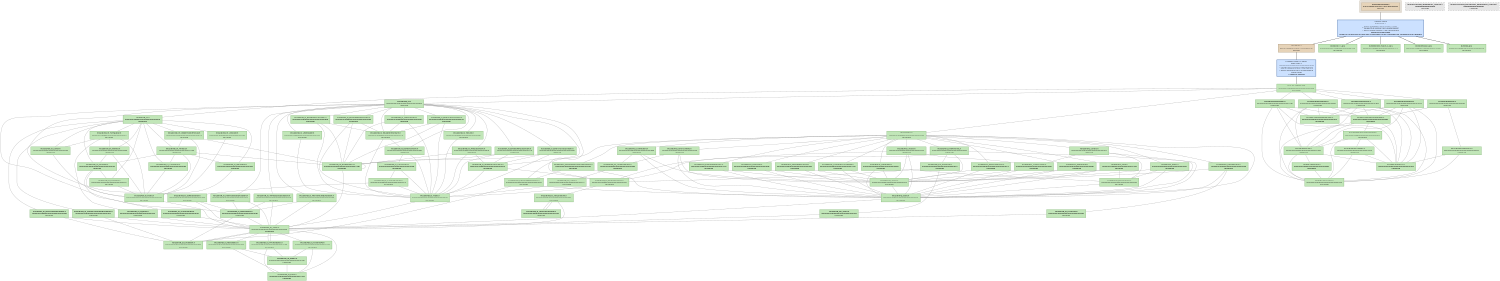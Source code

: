digraph iteleo {
   size = "10.000000,8.500000";
   concentrate = false;

   node [ shape = box, style = filled, color = "0.3 0.5 0.6", fillcolor = "0.3 0.2 0.9", fontname = "Monaco", fontsize = "9" ];
   n00001 [ label = "Development/iteleo\n848797ee9978005ac11881dcb58af40a\nMissing", color = "0.1 0.5 0.5", fillcolor = "0.1 0.2 0.9", peripheries = 3 ];
   n00002 [ label = "ppc/iteleo.o\nae2ffb1bd268c9cfdc519f969f6ee04e\nMissing", color = "0.1 0.5 0.5", fillcolor = "0.1 0.2 0.9" ];
   n00003 [ label = "Mac OS X/iteleo.cpp\n0000000042ba65060000000000003986\nUpToDate" ];
   n00004 [ label = "lib/libstdc++.a[C]\n0000000042b7ceda00000000002d44f8\nUpToDate" ];
   n00005 [ label = "lib/libteleolib_macos_x.a[C]\n0000000042ba65060000000000067418\nUpToDate" ];
   n00006 [ label = "lib/libceheap2.a[C]\n0000000042ba6501000000000079c5e0\nUpToDate" ];
   n00007 [ label = "lib/libidk.a[C]\n0000000042ba650200000000002b8c48\nUpToDate" ];
   n00008 [ label = "<postprocessing_dependency_collector>\nffffffffffffffffffffffffffffffff\nUnknown", color = "0.0 0.0 0.5", fillcolor = "0.0 0.0 0.9", style = "filled,dashed" ];
   n00009 [ label = "<postprocessing_permissions_dependency_collector>\nffffffffffffffffffffffffffffffff\nUnknown", color = "0.0 0.0 0.5", fillcolor = "0.0 0.0 0.9", style = "filled,dashed" ];
   n00010 [ label = "include/idk_io.h\n0000000042ba65000000000000000498\nUpToDate" ];
   n00011 [ label = "include/idk_th.h\n0000000042ba650000000000000003ac\nUpToDate" ];
   n00012 [ label = "include/eh2.h\n0000000042ba65000000000000000923\nUpToDate" ];
   n00013 [ label = "include/TeleoMioAin.h\n0000000042ba65060000000000001de6\nUpToDate" ];
   n00014 [ label = "include/TeleoMioDin.h\n0000000042ba65060000000000001035\nUpToDate" ];
   n00015 [ label = "include/TeleoMioPwm.h\n0000000042ba6506000000000000107b\nUpToDate" ];
   n00016 [ label = "include/TeleoMioDout.h\n0000000042ba65060000000000000aed\nUpToDate" ];
   n00017 [ label = "include/TeleoEasy.h\n0000000042ba65060000000000000886\nUpToDate" ];
   n00018 [ label = "include/idk_io_IByteInStream.h\n0000000042ba650000000000000004d5\nUpToDate" ];
   n00019 [ label = "include/idk_io_IByteOutStream.h\n0000000042ba6500000000000000054c\nUpToDate" ];
   n00020 [ label = "include/idk_io_RealByteInStream.h\n0000000042ba6500000000000000041d\nUpToDate" ];
   n00021 [ label = "include/idk_io_RealByteOutStream.h\n0000000042ba65000000000000000428\nUpToDate" ];
   n00022 [ label = "include/idk_io_ByteArrayInStream.h\n0000000042ba650000000000000007ff\nUpToDate" ];
   n00023 [ label = "include/idk_io_ByteArrayOutStream.h\n0000000042ba650000000000000006f8\nUpToDate" ];
   n00024 [ label = "include/idk_io_ByteBufferInStream.h\n0000000042ba65000000000000000d0d\nUpToDate" ];
   n00025 [ label = "include/idk_io_ByteBufferOutStream.h\n0000000042ba65000000000000000c1d\nUpToDate" ];
   n00026 [ label = "include/idk_io_ByteLoggingInStream.h\n0000000042ba65000000000000000580\nUpToDate" ];
   n00027 [ label = "include/idk_io_FileInStream.h\n0000000042ba65000000000000000f38\nUpToDate" ];
   n00028 [ label = "include/idk_io_FileOutStream.h\n0000000042ba65000000000000000ecd\nUpToDate" ];
   n00029 [ label = "include/idk_io_LineReader.h\n0000000042ba65000000000000000439\nUpToDate" ];
   n00030 [ label = "include/idk_io_FileUtil.h\n0000000042ba650000000000000005a7\nUpToDate" ];
   n00031 [ label = "include/idk_io_IOException.h\n0000000042ba650000000000000002ab\nUpToDate" ];
   n00032 [ label = "include/idk_io_EOFException.h\n0000000042ba650000000000000002b8\nUpToDate" ];
   n00033 [ label = "include/idk_io_InterruptedIOException.h\n0000000042ba65000000000000000303\nUpToDate" ];
   n00034 [ label = "include/idk_io_TimedoutIOException.h\n0000000042ba650000000000000002cd\nUpToDate" ];
   n00035 [ label = "include/idk_io_FileNotFoundException.h\n0000000042ba650000000000000002de\nUpToDate" ];
   n00036 [ label = "include/idk_th_ILockable.h\n0000000042ba65000000000000000421\nUpToDate" ];
   n00037 [ label = "include/idk_th_IRunnable.h\n0000000042ba65000000000000000324\nUpToDate" ];
   n00038 [ label = "include/idk_th_Lockable.h\n0000000042ba650000000000000006a2\nUpToDate" ];
   n00039 [ label = "include/idk_th_Locker.h\n0000000042ba6500000000000000058a\nUpToDate" ];
   n00040 [ label = "include/idk_th_Unlocker.h\n0000000042ba6500000000000000045b\nUpToDate" ];
   n00041 [ label = "include/idk_th_Monitor.h\n0000000042ba65000000000000000d8d\nUpToDate" ];
   n00042 [ label = "include/idk_th_Thread.h\n0000000042ba6500000000000000129e\nUpToDate" ];
   n00043 [ label = "include/idk_th_SinglePooledThread.h\n0000000042ba65000000000000000b15\nUpToDate" ];
   n00044 [ label = "include/idk_th_TMTQueue.h\n0000000042ba65000000000000000f27\nUpToDate" ];
   n00045 [ label = "include/idk_th_ThreadUtil.h\n0000000042ba650000000000000005bb\nUpToDate" ];
   n00046 [ label = "include/idk_th_InterruptedException.h\n0000000042ba6500000000000000038f\nUpToDate" ];
   n00047 [ label = "include/idk_th_MonitorTimedoutException.h\n0000000042ba65000000000000000307\nUpToDate" ];
   n00048 [ label = "include/eh2_Base.h\n0000000042ba65000000000000000586\nUpToDate" ];
   n00049 [ label = "include/eh2_Consts.h\n0000000042ba65000000000000000392\nUpToDate" ];
   n00050 [ label = "include/eh2_Event.h\n0000000042ba65000000000000003f4a\nUpToDate" ];
   n00051 [ label = "include/eh2_EventCollection.h\n0000000042ba6500000000000000061d\nUpToDate" ];
   n00052 [ label = "include/eh2_EventHeap.h\n0000000042ba65000000000000003fb1\nUpToDate" ];
   n00053 [ label = "include/eh2_Connection.h\n0000000042ba65000000000000000f4e\nUpToDate" ];
   n00054 [ label = "include/eh2_EventHeapFactory.h\n0000000042ba65000000000000001784\nUpToDate" ];
   n00055 [ label = "include/eh2_EventHeapException.h\n0000000042ba650000000000000002e4\nUpToDate" ];
   n00056 [ label = "include/eh2_EventHeapProtocolException.h\n0000000042ba650000000000000003a6\nUpToDate" ];
   n00057 [ label = "include/eh2_EventRegistration.h\n0000000042ba65000000000000000a06\nUpToDate" ];
   n00058 [ label = "include/eh2_ConnectErrorHandler.h\n0000000042ba65000000000000001056\nUpToDate" ];
   n00059 [ label = "include/eh2_ErrorContext.h\n0000000042ba6500000000000000065b\nUpToDate" ];
   n00060 [ label = "include/eh2_EventToXML.h\n0000000042ba6500000000000000075f\nUpToDate" ];
   n00061 [ label = "include/eh2_Field.h\n0000000042ba65000000000000001cfd\nUpToDate" ];
   n00062 [ label = "include/eh2_IFieldIterator.h\n0000000042ba6500000000000000050e\nUpToDate" ];
   n00063 [ label = "include/eh2_FieldType.h\n0000000042ba650000000000000008dc\nUpToDate" ];
   n00064 [ label = "include/eh2_FieldValue.h\n0000000042ba65000000000000000da7\nUpToDate" ];
   n00065 [ label = "include/eh2_Tracer.h\n0000000042ba65000000000000000735\nUpToDate" ];
   n00066 [ label = "include/TeleoTypes.h\n0000000042ba65060000000000000239\nUpToDate" ];
   n00067 [ label = "include/TeleoDeviceManager.h\n0000000042ba650600000000000026de\nUpToDate" ];
   n00068 [ label = "include/TeleoError.h\n0000000042ba650600000000000004a5\nUpToDate" ];
   n00069 [ label = "include/TeleoUtil.h\n0000000042ba65060000000000001406\nUpToDate" ];
   n00070 [ label = "include/TeleoModuleDefines.h\n0000000042ba650600000000000002cc\nUpToDate" ];
   n00071 [ label = "include/TeleoInterface.h\n0000000042ba65060000000000000e2e\nUpToDate" ];
   n00072 [ label = "include/idk_io_Types.h\n0000000042ba6500000000000000056b\nUpToDate" ];
   n00073 [ label = "include/idk_io_ITInStream.h\n0000000042ba650000000000000009af\nUpToDate" ];
   n00074 [ label = "include/idk_io_ITOutStream.h\n0000000042ba650000000000000008e6\nUpToDate" ];
   n00075 [ label = "include/idk_ut_BridgeObject.h\n0000000042ba650000000000000014d8\nUpToDate" ];
   n00076 [ label = "include/idk_ut_Types.h\n0000000042ba65000000000000000838\nUpToDate" ];
   n00077 [ label = "include/idk_ut_Exception.h\n0000000042ba65000000000000000ee3\nUpToDate" ];
   n00078 [ label = "include/idk_th_Types.h\n0000000042ba650000000000000003da\nUpToDate" ];
   n00079 [ label = "include/idk_ut_TUnsharedPtr.h\n0000000042ba65000000000000000b4a\nUpToDate" ];
   n00080 [ label = "include/idk_ut_TQueue.h\n0000000042ba650000000000000007da\nUpToDate" ];
   n00081 [ label = "include/eh2_EventConsts.h\n0000000042ba650000000000000009a9\nUpToDate" ];
   n00082 [ label = "include/eh2_TracerConsts.h\n0000000042ba650000000000000003b8\nUpToDate" ];
   n00083 [ label = "include/eh2_Types.h\n0000000042ba650000000000000005fb\nUpToDate" ];
   n00084 [ label = "include/idk_ne_SocketAddress.h\n0000000042ba650000000000000006b5\nUpToDate" ];
   n00085 [ label = "include/idk_xm_XmlWriter.h\n0000000042ba65000000000000000e01\nUpToDate" ];
   n00086 [ label = "include/idk_ut_ITIterator.h\n0000000042ba650000000000000003b6\nUpToDate" ];
   n00087 [ label = "include/TeleoModuleManager.h\n0000000042ba650600000000000048cc\nUpToDate" ];
   n00088 [ label = "include/TeleoData.h\n0000000042ba6506000000000000068e\nUpToDate" ];
   n00089 [ label = "include/idk_io_ITInStreamImpl.h\n0000000042ba65000000000000000474\nUpToDate" ];
   n00090 [ label = "include/idk_io_ITOutStreamImpl.h\n0000000042ba65000000000000000425\nUpToDate" ];
   n00091 [ label = "include/idk_ut_Base.h\n0000000042ba6500000000000000142f\nUpToDate" ];
   n00092 [ label = "include/idk_ut_RealObject.h\n0000000042ba65000000000000000840\nUpToDate" ];
   n00093 [ label = "include/idk_ut_TProxyObject.h\n0000000042ba650000000000000021d9\nUpToDate" ];
   n00094 [ label = "include/idk_ut_TSharedPtr.h\n0000000042ba65000000000000001c32\nUpToDate" ];
   n00095 [ label = "include/idk_ne_Types.h\n0000000042ba6500000000000000047f\nUpToDate" ];
   n00096 [ label = "include/idk_xm_Types.h\n0000000042ba6500000000000000022f\nUpToDate" ];
   n00097 [ label = "include/TeleoChannel.h\n0000000042ba65060000000000002826\nUpToDate" ];
   n00098 [ label = "include/idk_ut_Object.h\n0000000042ba650000000000000016a0\nUpToDate" ];

   node [ shape = box, style = "filled,bold", color = "0.7 0.5 0.7", fillcolor = "0.7 0.2 1.0", fontname = "Monaco", fontsize = "9" ];
   c00001 [ label = "CompileC iteleo.o <wt:4>\nwaitCount: 0\n00000000000000000000000000007cd2\n^ ae2ffb1bd268c9cfdc519f969f6e9c9c\n= ae2ffb1bd268c9cfdc519f969f6ee04e\nNeedsToRun\n1 output is missing", color = "0.6 0.5 0.7", fillcolor = "0.6 0.2 1.0" ];
   c00002 [ label = "Ld iteleo <wt:4>\nwaitCount: 1\nae2ffb1bd2656210dc519f969f179906\n^ 2aa86cf54b1d624a1d491e4a2a9d6d0c\n= 848797ee9978005ac11881dcb58af40a\nIndirectlyNeedsToRun\nNeeds to run because at least one of the inputs to the command are scheduled to be updated.", color = "0.6 0.5 0.7", fillcolor = "0.6 0.2 1.0" ];

   edge [ style = solid, color = black, arrowhead = none, arrowtail = normal ];
   n00001 -> { c00002 };
   n00002 -> { c00001 };
   c00001 -> { n00003 };
   c00002 -> { n00002 n00004 n00005 n00006 n00007 };

   edge [ style = solid, color = gray60, arrowhead = none, arrowtail = normal ];
   n00003 -> { n00010 n00011 n00012 n00013 n00014 n00015 n00016 n00017 };
   n00010 -> { n00018 n00019 n00020 n00021 n00022 n00023 n00024 n00025 n00026 n00027 n00028 n00029 n00030 n00031 n00032 n00033 n00034 n00035 };
   n00011 -> { n00036 n00037 n00038 n00039 n00040 n00041 n00042 n00043 n00044 n00045 n00046 n00047 };
   n00012 -> { n00048 n00049 n00050 n00051 n00052 n00053 n00054 n00055 n00056 n00057 n00058 n00059 n00060 n00061 n00062 n00063 n00064 n00065 };
   n00013 -> { n00066 n00067 n00068 n00069 n00070 };
   n00014 -> { n00066 n00067 n00068 n00069 n00070 };
   n00015 -> { n00066 n00067 n00068 n00069 n00070 };
   n00016 -> { n00066 n00067 n00068 n00069 n00070 };
   n00017 -> { n00071 n00067 };
   n00018 -> { n00072 n00073 };
   n00019 -> { n00072 n00074 };
   n00020 -> { n00072 n00018 };
   n00021 -> { n00072 n00019 };
   n00022 -> { n00072 n00075 n00020 };
   n00023 -> { n00072 n00075 n00021 };
   n00024 -> { n00072 n00075 n00020 };
   n00025 -> { n00072 n00075 n00021 };
   n00026 -> { n00072 n00075 n00020 };
   n00027 -> { n00072 n00075 n00020 };
   n00028 -> { n00072 n00075 n00021 };
   n00029 -> { n00072 };
   n00030 -> { n00072 };
   n00031 -> { n00076 n00077 };
   n00032 -> { n00076 n00031 };
   n00033 -> { n00076 n00031 };
   n00034 -> { n00076 n00031 };
   n00035 -> { n00076 n00031 };
   n00036 -> { n00078 };
   n00037 -> { n00078 };
   n00038 -> { n00078 n00036 n00079 };
   n00039 -> { n00078 };
   n00040 -> { n00078 };
   n00041 -> { n00078 n00038 };
   n00042 -> { n00078 n00075 n00037 n00045 n00038 };
   n00043 -> { n00078 n00075 n00042 };
   n00044 -> { n00078 n00080 n00041 n00039 };
   n00045 -> { n00078 };
   n00046 -> { n00076 n00077 };
   n00047 -> { n00076 n00077 };
   n00048 -> { n00076 };
   n00049 -> { n00048 n00081 n00082 };
   n00050 -> { n00048 n00083 n00081 };
   n00051 -> { n00048 n00083 };
   n00052 -> { n00048 n00083 };
   n00053 -> { n00048 n00083 n00084 };
   n00054 -> { n00048 n00083 };
   n00055 -> { n00048 n00077 };
   n00056 -> { n00048 n00055 };
   n00057 -> { n00048 n00083 };
   n00058 -> { n00048 n00083 };
   n00059 -> { n00048 n00083 n00084 };
   n00060 -> { n00048 n00083 n00019 n00085 };
   n00061 -> { n00048 n00083 n00081 };
   n00062 -> { n00048 n00083 n00086 };
   n00063 -> { n00048 n00083 };
   n00064 -> { n00048 n00083 n00081 };
   n00065 -> { n00048 n00083 n00082 n00019 };
   n00067 -> { n00066 n00087 n00068 n00069 };
   n00069 -> { n00066 n00088 n00068 };
   n00071 -> { n00068 n00066 };
   n00072 -> { n00076 };
   n00073 -> { n00072 n00089 };
   n00074 -> { n00076 n00090 };
   n00075 -> { n00076 n00075 };
   n00076 -> { n00091 n00092 n00093 n00094 n00077 };
   n00077 -> { n00076 };
   n00078 -> { n00076 };
   n00079 -> { n00076 };
   n00080 -> { n00076 };
   n00081 -> { n00048 };
   n00082 -> { n00048 n00083 };
   n00083 -> { n00048 };
   n00084 -> { n00095 };
   n00085 -> { n00096 n00019 };
   n00086 -> { n00076 };
   n00087 -> { n00066 n00097 n00068 n00069 };
   n00088 -> { n00066 };
   n00089 -> { n00072 n00032 };
   n00090 -> { n00074 };
   n00092 -> { n00091 n00098 };
   n00093 -> { n00091 n00098 n00076 };
   n00094 -> { n00091 n00098 };
   n00095 -> { n00072 };
   n00096 -> { n00076 };
   n00097 -> { n00066 n00068 };
   n00098 -> { n00091 };
}
